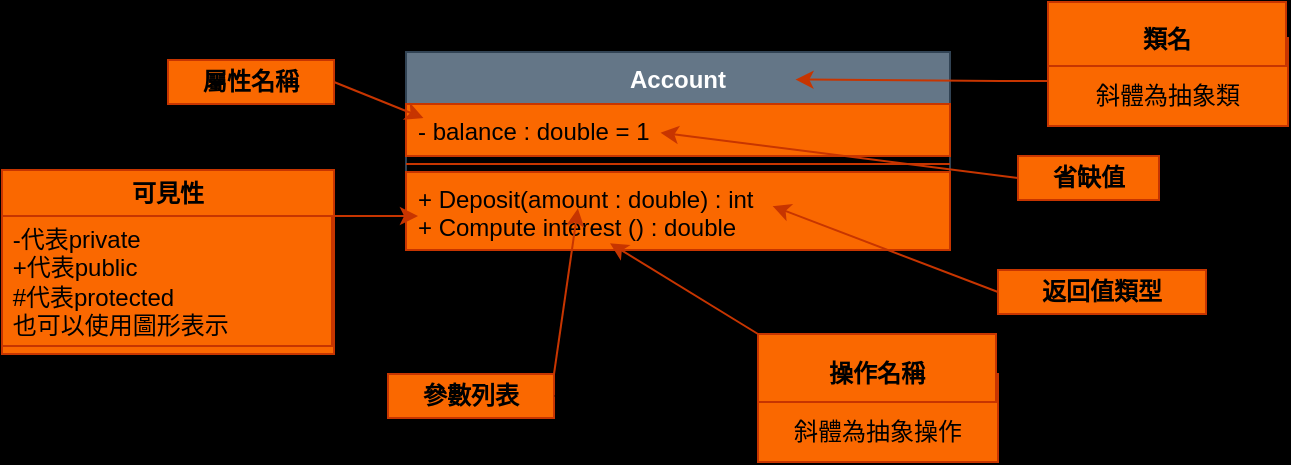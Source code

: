 <mxfile version="22.0.8" type="device">
  <diagram id="C5RBs43oDa-KdzZeNtuy" name="Page-1">
    <mxGraphModel dx="1050" dy="522" grid="0" gridSize="10" guides="1" tooltips="1" connect="1" arrows="1" fold="1" page="1" pageScale="1" pageWidth="827" pageHeight="1169" background="#000000" math="0" shadow="0">
      <root>
        <mxCell id="WIyWlLk6GJQsqaUBKTNV-0" />
        <mxCell id="WIyWlLk6GJQsqaUBKTNV-1" parent="WIyWlLk6GJQsqaUBKTNV-0" />
        <mxCell id="99uRSDu9dMB-DJtt3e8g-12" value="Account&lt;br&gt;" style="swimlane;fontStyle=1;align=center;verticalAlign=top;childLayout=stackLayout;horizontal=1;startSize=26;horizontalStack=0;resizeParent=1;resizeParentMax=0;resizeLast=0;collapsible=1;marginBottom=0;whiteSpace=wrap;html=1;strokeColor=#314354;fontColor=#ffffff;fillColor=#647687;" parent="WIyWlLk6GJQsqaUBKTNV-1" vertex="1">
          <mxGeometry x="354" y="244" width="272" height="99" as="geometry" />
        </mxCell>
        <mxCell id="99uRSDu9dMB-DJtt3e8g-13" value="- balance : double = 1" style="text;strokeColor=#C73500;fillColor=#fa6800;align=left;verticalAlign=top;spacingLeft=4;spacingRight=4;overflow=hidden;rotatable=0;points=[[0,0.5],[1,0.5]];portConstraint=eastwest;whiteSpace=wrap;html=1;fontColor=#000000;" parent="99uRSDu9dMB-DJtt3e8g-12" vertex="1">
          <mxGeometry y="26" width="272" height="26" as="geometry" />
        </mxCell>
        <mxCell id="99uRSDu9dMB-DJtt3e8g-14" value="" style="line;strokeWidth=1;fillColor=#fa6800;align=left;verticalAlign=middle;spacingTop=-1;spacingLeft=3;spacingRight=3;rotatable=0;labelPosition=right;points=[];portConstraint=eastwest;strokeColor=#C73500;fontColor=#000000;" parent="99uRSDu9dMB-DJtt3e8g-12" vertex="1">
          <mxGeometry y="52" width="272" height="8" as="geometry" />
        </mxCell>
        <mxCell id="99uRSDu9dMB-DJtt3e8g-15" value="+ Deposit(amount : double) : int&lt;br&gt;+ Compute interest () : double" style="text;strokeColor=#C73500;fillColor=#fa6800;align=left;verticalAlign=top;spacingLeft=4;spacingRight=4;overflow=hidden;rotatable=0;points=[[0,0.5],[1,0.5]];portConstraint=eastwest;whiteSpace=wrap;html=1;fontColor=#000000;" parent="99uRSDu9dMB-DJtt3e8g-12" vertex="1">
          <mxGeometry y="60" width="272" height="39" as="geometry" />
        </mxCell>
        <mxCell id="99uRSDu9dMB-DJtt3e8g-16" value="&lt;b&gt;參數列表&lt;/b&gt;" style="rounded=0;whiteSpace=wrap;html=1;strokeColor=#C73500;fontColor=#000000;fillColor=#fa6800;" parent="WIyWlLk6GJQsqaUBKTNV-1" vertex="1">
          <mxGeometry x="345" y="405" width="83" height="22" as="geometry" />
        </mxCell>
        <mxCell id="99uRSDu9dMB-DJtt3e8g-18" value="&lt;b&gt;屬性名稱&lt;/b&gt;" style="rounded=0;whiteSpace=wrap;html=1;strokeColor=#C73500;fillColor=#fa6800;fontColor=#000000;" parent="WIyWlLk6GJQsqaUBKTNV-1" vertex="1">
          <mxGeometry x="235" y="248" width="83" height="22" as="geometry" />
        </mxCell>
        <mxCell id="99uRSDu9dMB-DJtt3e8g-19" value="" style="rounded=0;whiteSpace=wrap;html=1;strokeColor=#C73500;fontColor=#000000;fillColor=#fa6800;align=left;" parent="WIyWlLk6GJQsqaUBKTNV-1" vertex="1">
          <mxGeometry x="152" y="303" width="166" height="92" as="geometry" />
        </mxCell>
        <mxCell id="99uRSDu9dMB-DJtt3e8g-44" style="rounded=0;orthogonalLoop=1;jettySize=auto;html=1;exitX=1;exitY=0.25;exitDx=0;exitDy=0;strokeColor=#C73500;fillColor=#fa6800;" parent="WIyWlLk6GJQsqaUBKTNV-1" source="99uRSDu9dMB-DJtt3e8g-19" edge="1">
          <mxGeometry relative="1" as="geometry">
            <mxPoint x="360" y="326" as="targetPoint" />
          </mxGeometry>
        </mxCell>
        <mxCell id="99uRSDu9dMB-DJtt3e8g-21" value="&lt;b&gt;可見性&lt;/b&gt;" style="text;html=1;strokeColor=#C73500;fillColor=#fa6800;align=center;verticalAlign=middle;whiteSpace=wrap;rounded=0;fontColor=#000000;" parent="WIyWlLk6GJQsqaUBKTNV-1" vertex="1">
          <mxGeometry x="152" y="303" width="166" height="24" as="geometry" />
        </mxCell>
        <mxCell id="99uRSDu9dMB-DJtt3e8g-25" value="&amp;nbsp;-代表private&lt;br style=&quot;border-color: var(--border-color);&quot;&gt;&lt;span style=&quot;&quot;&gt;&amp;nbsp;+代表public&lt;/span&gt;&lt;br style=&quot;border-color: var(--border-color);&quot;&gt;&lt;span style=&quot;&quot;&gt;&amp;nbsp;#代表protected&lt;/span&gt;&lt;br style=&quot;border-color: var(--border-color);&quot;&gt;&lt;span style=&quot;&quot;&gt;&amp;nbsp;也可以使用圖形表示&lt;/span&gt;" style="text;html=1;strokeColor=#C73500;fillColor=#fa6800;align=left;verticalAlign=middle;whiteSpace=wrap;rounded=0;fontColor=#000000;" parent="WIyWlLk6GJQsqaUBKTNV-1" vertex="1">
          <mxGeometry x="152" y="326" width="165" height="65" as="geometry" />
        </mxCell>
        <mxCell id="99uRSDu9dMB-DJtt3e8g-26" value="" style="rounded=0;whiteSpace=wrap;html=1;strokeColor=#C73500;fontColor=#000000;fillColor=#fa6800;" parent="WIyWlLk6GJQsqaUBKTNV-1" vertex="1">
          <mxGeometry x="530" y="405" width="120" height="40" as="geometry" />
        </mxCell>
        <mxCell id="ietG1pfs-GxDuy41eyBe-1" value="" style="edgeStyle=orthogonalEdgeStyle;rounded=0;orthogonalLoop=1;jettySize=auto;html=1;" edge="1" parent="WIyWlLk6GJQsqaUBKTNV-1" source="99uRSDu9dMB-DJtt3e8g-27" target="99uRSDu9dMB-DJtt3e8g-16">
          <mxGeometry relative="1" as="geometry" />
        </mxCell>
        <mxCell id="99uRSDu9dMB-DJtt3e8g-27" value="&lt;b&gt;操作名稱&lt;/b&gt;" style="text;html=1;strokeColor=#C73500;fillColor=#fa6800;align=center;verticalAlign=middle;whiteSpace=wrap;rounded=0;fontColor=#000000;" parent="WIyWlLk6GJQsqaUBKTNV-1" vertex="1">
          <mxGeometry x="530" y="385" width="119" height="40" as="geometry" />
        </mxCell>
        <mxCell id="99uRSDu9dMB-DJtt3e8g-29" value="斜體為抽象操作" style="text;html=1;strokeColor=#C73500;fillColor=#fa6800;align=center;verticalAlign=middle;whiteSpace=wrap;rounded=0;fontColor=#000000;" parent="WIyWlLk6GJQsqaUBKTNV-1" vertex="1">
          <mxGeometry x="530" y="419" width="120" height="30" as="geometry" />
        </mxCell>
        <mxCell id="99uRSDu9dMB-DJtt3e8g-31" value="&lt;b&gt;返回值類型&lt;/b&gt;" style="rounded=0;whiteSpace=wrap;html=1;strokeColor=#C73500;fontColor=#000000;fillColor=#fa6800;" parent="WIyWlLk6GJQsqaUBKTNV-1" vertex="1">
          <mxGeometry x="650" y="353" width="104" height="22" as="geometry" />
        </mxCell>
        <mxCell id="99uRSDu9dMB-DJtt3e8g-33" value="&lt;b&gt;省缺值&lt;/b&gt;" style="rounded=0;whiteSpace=wrap;html=1;strokeColor=#C73500;fontColor=#000000;fillColor=#fa6800;" parent="WIyWlLk6GJQsqaUBKTNV-1" vertex="1">
          <mxGeometry x="660" y="296" width="70.5" height="22" as="geometry" />
        </mxCell>
        <mxCell id="99uRSDu9dMB-DJtt3e8g-34" value="" style="rounded=0;whiteSpace=wrap;html=1;strokeColor=#C73500;fontColor=#000000;fillColor=#fa6800;" parent="WIyWlLk6GJQsqaUBKTNV-1" vertex="1">
          <mxGeometry x="675" y="237" width="120" height="40" as="geometry" />
        </mxCell>
        <mxCell id="99uRSDu9dMB-DJtt3e8g-35" value="&lt;b&gt;類名&lt;/b&gt;" style="text;html=1;strokeColor=#C73500;fillColor=#fa6800;align=center;verticalAlign=middle;whiteSpace=wrap;rounded=0;fontColor=#000000;" parent="WIyWlLk6GJQsqaUBKTNV-1" vertex="1">
          <mxGeometry x="675" y="219" width="119" height="38" as="geometry" />
        </mxCell>
        <mxCell id="99uRSDu9dMB-DJtt3e8g-36" value="斜體為抽象類" style="text;html=1;strokeColor=#C73500;fillColor=#fa6800;align=center;verticalAlign=middle;whiteSpace=wrap;rounded=0;fontColor=#000000;" parent="WIyWlLk6GJQsqaUBKTNV-1" vertex="1">
          <mxGeometry x="675" y="251" width="120" height="30" as="geometry" />
        </mxCell>
        <mxCell id="99uRSDu9dMB-DJtt3e8g-38" style="edgeStyle=orthogonalEdgeStyle;rounded=0;orthogonalLoop=1;jettySize=auto;html=1;exitX=0;exitY=0.25;exitDx=0;exitDy=0;entryX=0.716;entryY=0.139;entryDx=0;entryDy=0;entryPerimeter=0;strokeColor=#C73500;strokeWidth=1;fillColor=#fa6800;" parent="WIyWlLk6GJQsqaUBKTNV-1" source="99uRSDu9dMB-DJtt3e8g-36" target="99uRSDu9dMB-DJtt3e8g-12" edge="1">
          <mxGeometry relative="1" as="geometry" />
        </mxCell>
        <mxCell id="99uRSDu9dMB-DJtt3e8g-39" style="rounded=0;orthogonalLoop=1;jettySize=auto;html=1;exitX=0;exitY=0.5;exitDx=0;exitDy=0;entryX=0.468;entryY=0.551;entryDx=0;entryDy=0;entryPerimeter=0;strokeColor=#C73500;strokeWidth=1;fillColor=#fa6800;" parent="WIyWlLk6GJQsqaUBKTNV-1" source="99uRSDu9dMB-DJtt3e8g-33" target="99uRSDu9dMB-DJtt3e8g-13" edge="1">
          <mxGeometry relative="1" as="geometry" />
        </mxCell>
        <mxCell id="99uRSDu9dMB-DJtt3e8g-41" style="rounded=0;orthogonalLoop=1;jettySize=auto;html=1;exitX=0;exitY=0.5;exitDx=0;exitDy=0;entryX=0.674;entryY=0.437;entryDx=0;entryDy=0;entryPerimeter=0;strokeColor=#C73500;strokeWidth=1;fillColor=#fa6800;" parent="WIyWlLk6GJQsqaUBKTNV-1" source="99uRSDu9dMB-DJtt3e8g-31" target="99uRSDu9dMB-DJtt3e8g-15" edge="1">
          <mxGeometry relative="1" as="geometry" />
        </mxCell>
        <mxCell id="99uRSDu9dMB-DJtt3e8g-42" style="rounded=0;orthogonalLoop=1;jettySize=auto;html=1;exitX=0;exitY=0;exitDx=0;exitDy=0;entryX=0.375;entryY=0.913;entryDx=0;entryDy=0;entryPerimeter=0;strokeColor=#C73500;fillColor=#fa6800;" parent="WIyWlLk6GJQsqaUBKTNV-1" source="99uRSDu9dMB-DJtt3e8g-27" target="99uRSDu9dMB-DJtt3e8g-15" edge="1">
          <mxGeometry relative="1" as="geometry" />
        </mxCell>
        <mxCell id="99uRSDu9dMB-DJtt3e8g-43" style="rounded=0;orthogonalLoop=1;jettySize=auto;html=1;exitX=1;exitY=0;exitDx=0;exitDy=0;entryX=0.316;entryY=0.468;entryDx=0;entryDy=0;entryPerimeter=0;strokeColor=#C73500;fillColor=#fa6800;" parent="WIyWlLk6GJQsqaUBKTNV-1" source="99uRSDu9dMB-DJtt3e8g-16" target="99uRSDu9dMB-DJtt3e8g-15" edge="1">
          <mxGeometry relative="1" as="geometry" />
        </mxCell>
        <mxCell id="99uRSDu9dMB-DJtt3e8g-45" style="rounded=0;orthogonalLoop=1;jettySize=auto;html=1;exitX=1;exitY=0.5;exitDx=0;exitDy=0;entryX=0.032;entryY=0.269;entryDx=0;entryDy=0;entryPerimeter=0;strokeColor=#C73500;fillColor=#fa6800;" parent="WIyWlLk6GJQsqaUBKTNV-1" source="99uRSDu9dMB-DJtt3e8g-18" target="99uRSDu9dMB-DJtt3e8g-13" edge="1">
          <mxGeometry relative="1" as="geometry" />
        </mxCell>
      </root>
    </mxGraphModel>
  </diagram>
</mxfile>
